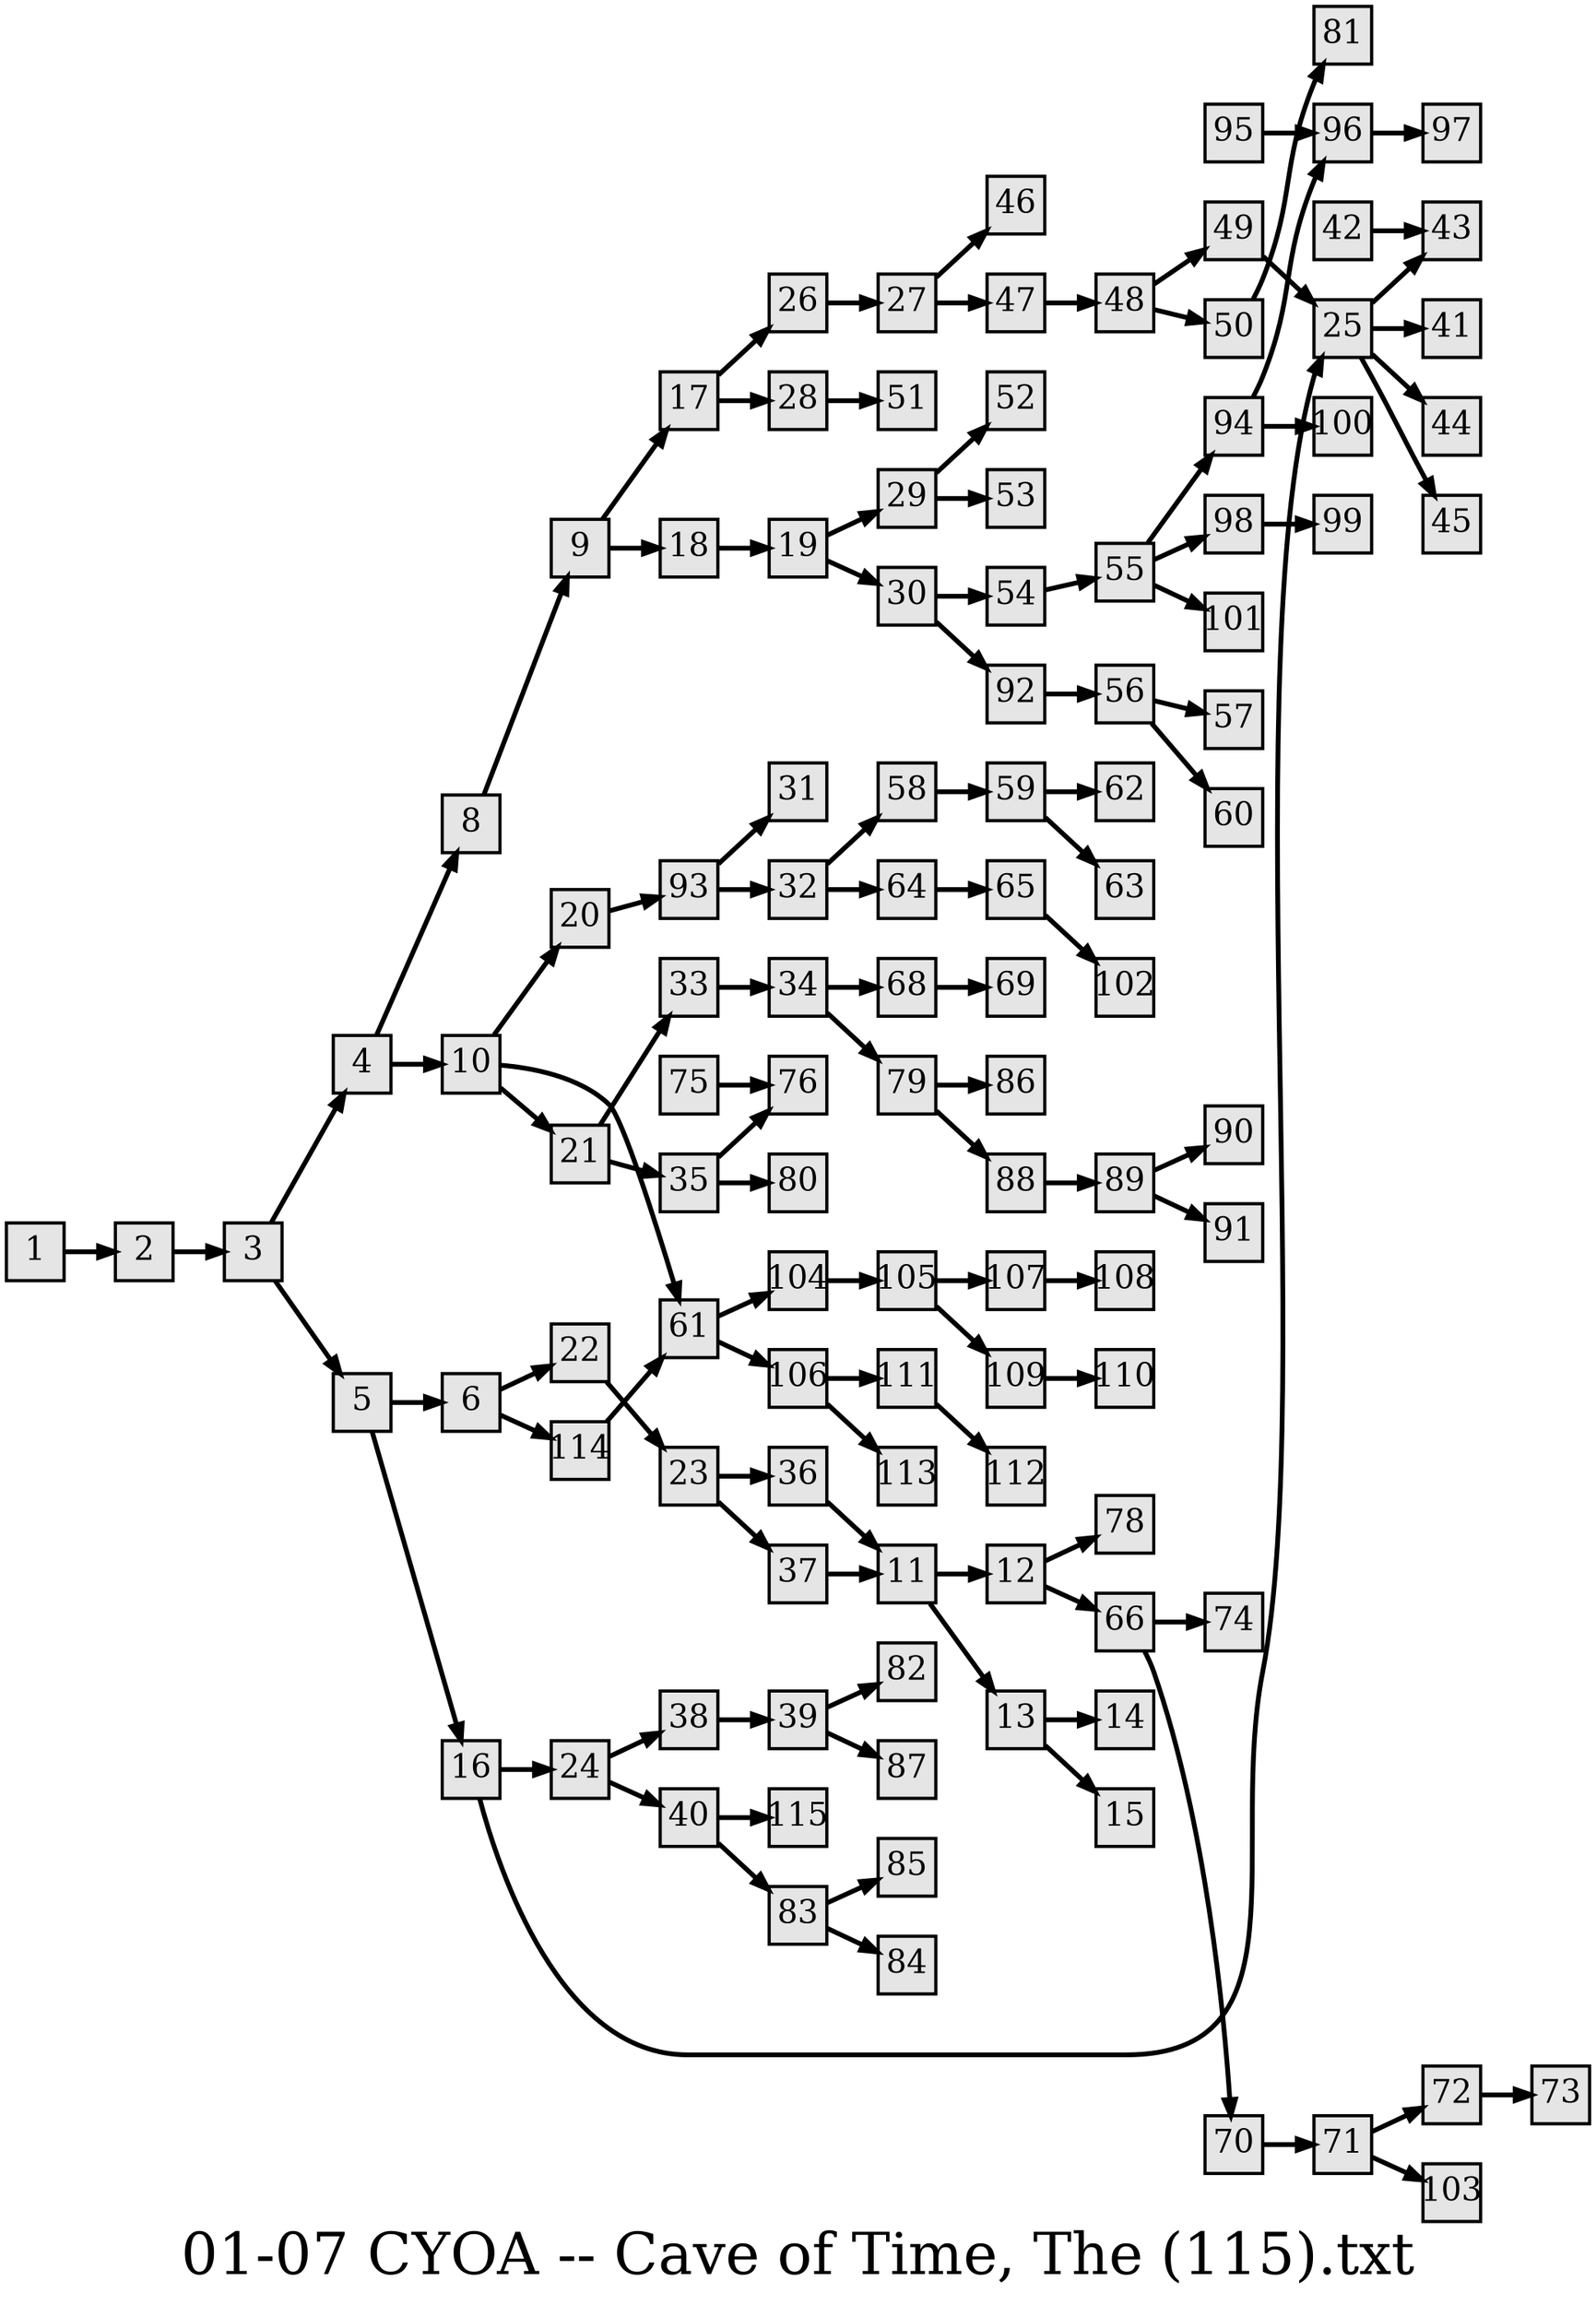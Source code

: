 digraph g{
  graph [ label="01-07 CYOA -- Cave of Time, The (115).txt" rankdir=LR, ordering=out, fontsize=36, nodesep="0.35", ranksep="0.45"];
  node  [shape=rect, penwidth=2, fontsize=20, style=filled, fillcolor=grey90, margin="0,0", labelfloat=true, regular=true, fixedsize=true];
  edge  [labelfloat=true, penwidth=3, fontsize=12];

  1 -> 2;
  2 -> 3;
  3 -> 4;
  3 -> 5;
  4 -> 8;
  4 -> 10;
  5 -> 6;
  5 -> 16;
  6 -> 22;
  6 -> 114;
  8 -> 9;
  9 -> 17;
  9 -> 18;
  10 -> 20;
  10 -> 61;
  10 -> 21;
  11 -> 12;
  11 -> 13;
  12 -> 66;
  12 -> 78;
  13 -> 14;
  13 -> 15;
  16 -> 24;
  16 -> 25;
  17 -> 26;
  17 -> 28;
  18 -> 19;
  19 -> 29;
  19 -> 30;
  20 -> 93;
  21 -> 33;
  21 -> 35;
  22 -> 23;
  23 -> 36;
  23 -> 37;
  24 -> 38;
  24 -> 40;
  25 -> 43;
  25 -> 41;
  25 -> 44;
  25 -> 45;
  26 -> 27;
  27 -> 46;
  27 -> 47;
  28 -> 51;
  29 -> 52;
  29 -> 53;
  30 -> 54;
  30 -> 92;
  32 -> 58;
  32 -> 64;
  33 -> 34;
  34 -> 68;
  34 -> 79;
  35 -> 76;
  35 -> 80;
  36 -> 11;
  37 -> 11;
  38 -> 39;
  39 -> 82;
  39 -> 87;
  40 -> 115;
  40 -> 83;
  42 -> 43;
  47 -> 48;
  48 -> 49;
  48 -> 50;
  49 -> 25;
  50 -> 81;
  54 -> 55;
  55 -> 94;
  55 -> 98;
  55 -> 101;
  56 -> 57;
  56 -> 60;
  58 -> 59;
  59 -> 62;
  59 -> 63;
  61 -> 104;
  61 -> 106;
  64 -> 65;
  65 -> 102;
  66 -> 70;
  66 -> 74;
  68 -> 69;
  70 -> 71;
  71 -> 72;
  71 -> 103;
  72 -> 73;
  75 -> 76;
  79 -> 86;
  79 -> 88;
  83 -> 85;
  83 -> 84;
  88 -> 89;
  89 -> 90;
  89 -> 91;
  92 -> 56;
  93 -> 31;
  93 -> 32;
  94 -> 96;
  94 -> 100;
  95 -> 96;
  96 -> 97;
  98 -> 99;
  104 -> 105;
  105 -> 107;
  105 -> 109;
  106 -> 111;
  106 -> 113;
  107 -> 108;
  109 -> 110;
  111 -> 112;
  114 -> 61;
}

